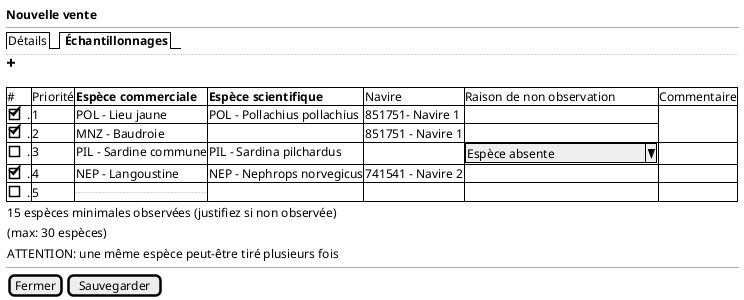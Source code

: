 @startsalt
{
  <b>Nouvelle vente
  --
  {/  Détails | <b> Échantillonnages }
  ..
  <&plus>
  .
	{#

      # | Priorité | <b>Espèce commerciale | <b>Espèce scientifique             | Navire | Raison de non observation | Commentaire
      [X] . | 1 | POL - Lieu jaune | POL - Pollachius pollachius | 851751- Navire 1 | .
      [X] . | 2 | MNZ - Baudroie | . | 851751 - Navire 1 | .
      [ ] . | 3 | PIL - Sardine commune | PIL - Sardina pilchardus | . | ^ Espèce absente       ^ | .
      [X] . | 4 | NEP - Langoustine | NEP - Nephrops norvegicus   | 741541 - Navire 2 | . | .
      [ ] . | 5 | ... | . | . | .

    }
    { 15 espèces minimales observées (justifiez si non observée) }

    { (max: 30 espèces) }

    { ATTENTION: une même espèce peut-être tiré plusieurs fois }
  --


  {
    [Fermer] | [Sauvegarder]
  }
}
@endsalt
